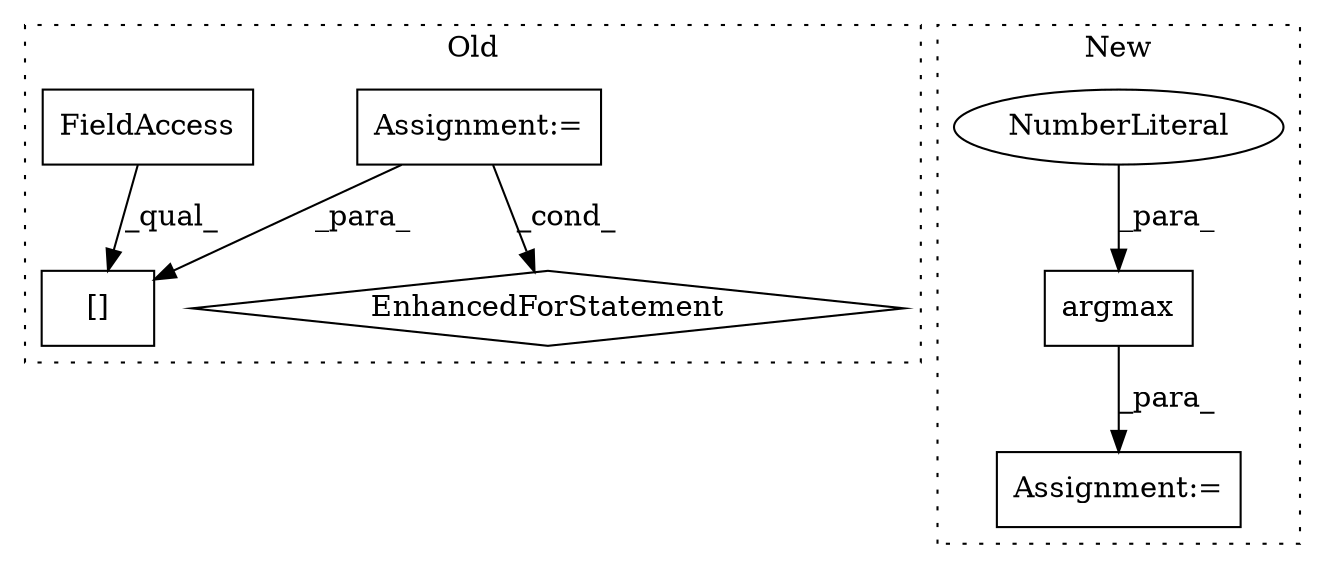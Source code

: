 digraph G {
subgraph cluster0 {
1 [label="EnhancedForStatement" a="70" s="6199,6264" l="53,2" shape="diamond"];
3 [label="Assignment:=" a="7" s="6199,6264" l="53,2" shape="box"];
6 [label="[]" a="2" s="6433,6463" l="29,1" shape="box"];
7 [label="FieldAccess" a="22" s="6433" l="28" shape="box"];
label = "Old";
style="dotted";
}
subgraph cluster1 {
2 [label="argmax" a="32" s="6844,6855" l="7,1" shape="box"];
4 [label="Assignment:=" a="7" s="6826" l="12" shape="box"];
5 [label="NumberLiteral" a="34" s="6854" l="1" shape="ellipse"];
label = "New";
style="dotted";
}
2 -> 4 [label="_para_"];
3 -> 6 [label="_para_"];
3 -> 1 [label="_cond_"];
5 -> 2 [label="_para_"];
7 -> 6 [label="_qual_"];
}